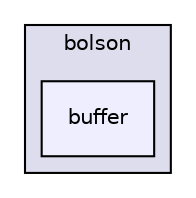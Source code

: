 digraph "src/bolson/buffer" {
  compound=true
  node [ fontsize="10", fontname="Helvetica"];
  edge [ labelfontsize="10", labelfontname="Helvetica"];
  subgraph clusterdir_ccdd1d919cfc9cac7f8aaa91b24e2c45 {
    graph [ bgcolor="#ddddee", pencolor="black", label="bolson" fontname="Helvetica", fontsize="10", URL="dir_ccdd1d919cfc9cac7f8aaa91b24e2c45.html"]
  dir_9edda71f92c8b6af057dced869ae5ddc [shape=box, label="buffer", style="filled", fillcolor="#eeeeff", pencolor="black", URL="dir_9edda71f92c8b6af057dced869ae5ddc.html"];
  }
}
